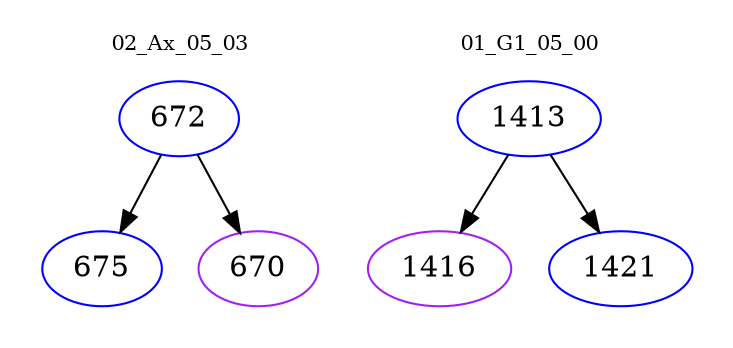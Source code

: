 digraph{
subgraph cluster_0 {
color = white
label = "02_Ax_05_03";
fontsize=10;
T0_672 [label="672", color="blue"]
T0_672 -> T0_675 [color="black"]
T0_675 [label="675", color="blue"]
T0_672 -> T0_670 [color="black"]
T0_670 [label="670", color="purple"]
}
subgraph cluster_1 {
color = white
label = "01_G1_05_00";
fontsize=10;
T1_1413 [label="1413", color="blue"]
T1_1413 -> T1_1416 [color="black"]
T1_1416 [label="1416", color="purple"]
T1_1413 -> T1_1421 [color="black"]
T1_1421 [label="1421", color="blue"]
}
}
